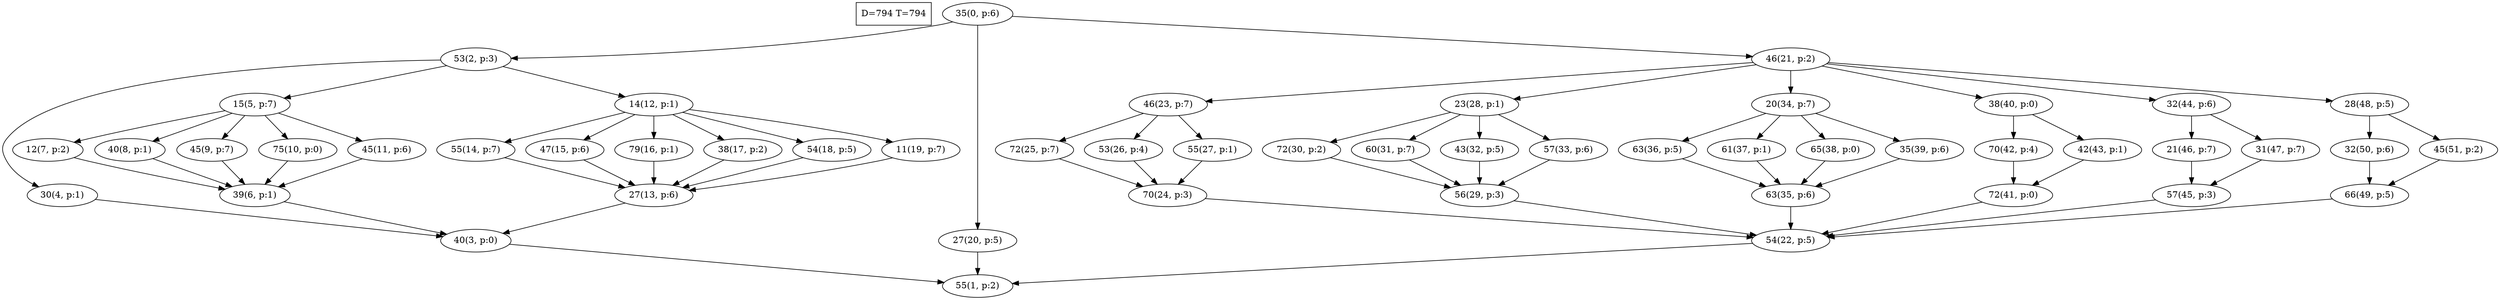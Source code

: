 digraph Task {
i [shape=box, label="D=794 T=794"]; 
0 [label="35(0, p:6)"];
1 [label="55(1, p:2)"];
2 [label="53(2, p:3)"];
3 [label="40(3, p:0)"];
4 [label="30(4, p:1)"];
5 [label="15(5, p:7)"];
6 [label="39(6, p:1)"];
7 [label="12(7, p:2)"];
8 [label="40(8, p:1)"];
9 [label="45(9, p:7)"];
10 [label="75(10, p:0)"];
11 [label="45(11, p:6)"];
12 [label="14(12, p:1)"];
13 [label="27(13, p:6)"];
14 [label="55(14, p:7)"];
15 [label="47(15, p:6)"];
16 [label="79(16, p:1)"];
17 [label="38(17, p:2)"];
18 [label="54(18, p:5)"];
19 [label="11(19, p:7)"];
20 [label="27(20, p:5)"];
21 [label="46(21, p:2)"];
22 [label="54(22, p:5)"];
23 [label="46(23, p:7)"];
24 [label="70(24, p:3)"];
25 [label="72(25, p:7)"];
26 [label="53(26, p:4)"];
27 [label="55(27, p:1)"];
28 [label="23(28, p:1)"];
29 [label="56(29, p:3)"];
30 [label="72(30, p:2)"];
31 [label="60(31, p:7)"];
32 [label="43(32, p:5)"];
33 [label="57(33, p:6)"];
34 [label="20(34, p:7)"];
35 [label="63(35, p:6)"];
36 [label="63(36, p:5)"];
37 [label="61(37, p:1)"];
38 [label="65(38, p:0)"];
39 [label="35(39, p:6)"];
40 [label="38(40, p:0)"];
41 [label="72(41, p:0)"];
42 [label="70(42, p:4)"];
43 [label="42(43, p:1)"];
44 [label="32(44, p:6)"];
45 [label="57(45, p:3)"];
46 [label="21(46, p:7)"];
47 [label="31(47, p:7)"];
48 [label="28(48, p:5)"];
49 [label="66(49, p:5)"];
50 [label="32(50, p:6)"];
51 [label="45(51, p:2)"];
0 -> 2;
0 -> 20;
0 -> 21;
2 -> 4;
2 -> 5;
2 -> 12;
3 -> 1;
4 -> 3;
5 -> 7;
5 -> 8;
5 -> 9;
5 -> 10;
5 -> 11;
6 -> 3;
7 -> 6;
8 -> 6;
9 -> 6;
10 -> 6;
11 -> 6;
12 -> 14;
12 -> 15;
12 -> 16;
12 -> 17;
12 -> 18;
12 -> 19;
13 -> 3;
14 -> 13;
15 -> 13;
16 -> 13;
17 -> 13;
18 -> 13;
19 -> 13;
20 -> 1;
21 -> 23;
21 -> 28;
21 -> 34;
21 -> 40;
21 -> 44;
21 -> 48;
22 -> 1;
23 -> 25;
23 -> 26;
23 -> 27;
24 -> 22;
25 -> 24;
26 -> 24;
27 -> 24;
28 -> 30;
28 -> 31;
28 -> 32;
28 -> 33;
29 -> 22;
30 -> 29;
31 -> 29;
32 -> 29;
33 -> 29;
34 -> 36;
34 -> 37;
34 -> 38;
34 -> 39;
35 -> 22;
36 -> 35;
37 -> 35;
38 -> 35;
39 -> 35;
40 -> 42;
40 -> 43;
41 -> 22;
42 -> 41;
43 -> 41;
44 -> 46;
44 -> 47;
45 -> 22;
46 -> 45;
47 -> 45;
48 -> 50;
48 -> 51;
49 -> 22;
50 -> 49;
51 -> 49;
}